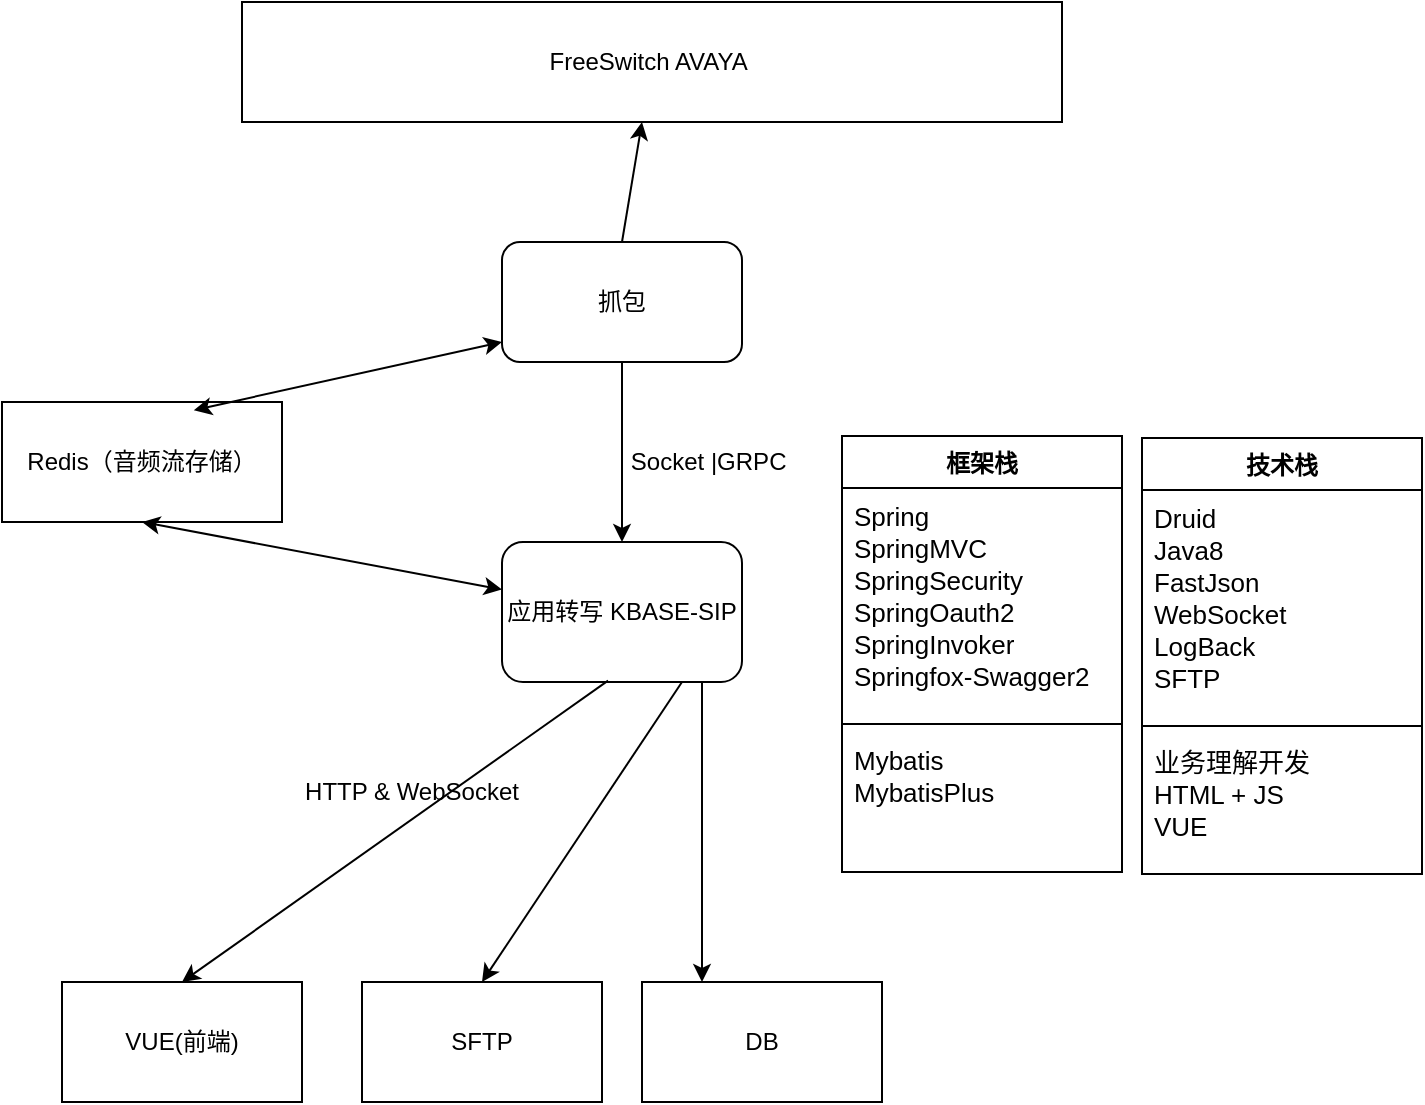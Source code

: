 <mxfile type="github" version="10.7.5"><diagram id="DLKs9SuMXD_VE_Is4HHx" name="第 1 页"><mxGraphModel grid="1" dx="1144" dy="639" gridSize="10" guides="1" tooltips="1" connect="1" arrows="1" fold="1" page="1" pageScale="1" pageWidth="827" pageHeight="1169" math="0" shadow="0"><root><mxCell id="0" /><mxCell id="1" parent="0" /><object id="Z7dkfvwmrP0SJhKA9fCk-3" label=""><mxCell parent="1" style="edgeStyle=orthogonalEdgeStyle;rounded=0;orthogonalLoop=1;jettySize=auto;html=1;" edge="1" source="Z7dkfvwmrP0SJhKA9fCk-1" target="Z7dkfvwmrP0SJhKA9fCk-2"><mxGeometry as="geometry" relative="1" /></mxCell></object><mxCell id="Z7dkfvwmrP0SJhKA9fCk-1" value="抓包" parent="1" style="rounded=1;whiteSpace=wrap;html=1;" vertex="1"><mxGeometry as="geometry" x="330" y="170" width="120" height="60" /></mxCell><mxCell id="Z7dkfvwmrP0SJhKA9fCk-2" value="应用转写 KBASE-SIP" parent="1" style="rounded=1;whiteSpace=wrap;html=1;" vertex="1"><mxGeometry as="geometry" x="330" y="320" width="120" height="70" /></mxCell><mxCell id="Z7dkfvwmrP0SJhKA9fCk-4" value="FreeSwitch AVAYA&amp;nbsp;" parent="1" style="rounded=0;whiteSpace=wrap;html=1;" vertex="1"><mxGeometry as="geometry" x="200" y="50" width="410" height="60" /></mxCell><mxCell id="KkdGohTLZ6V0UoypWuYo-1" value="Socket |GRPC&amp;nbsp;&lt;br&gt;" parent="1" style="text;html=1;strokeColor=none;fillColor=none;align=center;verticalAlign=middle;whiteSpace=wrap;rounded=0;" vertex="1"><mxGeometry as="geometry" x="360" y="270" width="150" height="20" /></mxCell><mxCell id="KkdGohTLZ6V0UoypWuYo-2" value="Redis（音频流存储）&lt;br&gt;" parent="1" style="rounded=0;whiteSpace=wrap;html=1;" vertex="1"><mxGeometry as="geometry" x="80" y="250" width="140" height="60" /></mxCell><mxCell id="KkdGohTLZ6V0UoypWuYo-3" value="" parent="1" style="endArrow=classic;startArrow=classic;html=1;exitX=0.685;exitY=0.068;exitDx=0;exitDy=0;exitPerimeter=0;" edge="1" source="KkdGohTLZ6V0UoypWuYo-2"><mxGeometry as="geometry" relative="1" width="50" height="50"><mxPoint as="sourcePoint" x="130" y="440" /><mxPoint as="targetPoint" x="330" y="220" /><Array as="points"><mxPoint x="330" y="220" /></Array></mxGeometry></mxCell><mxCell id="KkdGohTLZ6V0UoypWuYo-4" value="" parent="1" style="endArrow=classic;startArrow=classic;html=1;exitX=0.5;exitY=1;exitDx=0;exitDy=0;" edge="1" source="KkdGohTLZ6V0UoypWuYo-2" target="Z7dkfvwmrP0SJhKA9fCk-2"><mxGeometry as="geometry" relative="1" width="50" height="50"><mxPoint as="sourcePoint" x="130" y="440" /><mxPoint as="targetPoint" x="180" y="390" /></mxGeometry></mxCell><mxCell id="KkdGohTLZ6V0UoypWuYo-5" value="DB" parent="1" style="rounded=0;whiteSpace=wrap;html=1;" vertex="1"><mxGeometry as="geometry" x="400" y="540" width="120" height="60" /></mxCell><mxCell id="KkdGohTLZ6V0UoypWuYo-6" value="SFTP&lt;br&gt;" parent="1" style="rounded=0;whiteSpace=wrap;html=1;" vertex="1"><mxGeometry as="geometry" x="260" y="540" width="120" height="60" /></mxCell><mxCell id="KkdGohTLZ6V0UoypWuYo-7" value="VUE(前端)&lt;br&gt;" parent="1" style="rounded=0;whiteSpace=wrap;html=1;" vertex="1"><mxGeometry as="geometry" x="110" y="540" width="120" height="60" /></mxCell><mxCell id="KkdGohTLZ6V0UoypWuYo-10" value="" parent="1" style="endArrow=classic;html=1;exitX=0.5;exitY=0;exitDx=0;exitDy=0;" edge="1" source="Z7dkfvwmrP0SJhKA9fCk-1" target="Z7dkfvwmrP0SJhKA9fCk-4"><mxGeometry as="geometry" relative="1" width="50" height="50"><mxPoint as="sourcePoint" x="390" y="160" /><mxPoint as="targetPoint" x="410" y="120" /></mxGeometry></mxCell><mxCell id="KkdGohTLZ6V0UoypWuYo-14" value="" parent="1" style="endArrow=classic;html=1;exitX=0.442;exitY=0.99;exitDx=0;exitDy=0;exitPerimeter=0;entryX=0.5;entryY=0;entryDx=0;entryDy=0;" edge="1" source="Z7dkfvwmrP0SJhKA9fCk-2" target="KkdGohTLZ6V0UoypWuYo-7"><mxGeometry as="geometry" relative="1" width="50" height="50"><mxPoint as="sourcePoint" x="360" y="470" /><mxPoint as="targetPoint" x="390" y="490" /></mxGeometry></mxCell><mxCell id="KkdGohTLZ6V0UoypWuYo-15" value="HTTP &amp;amp; WebSocket&lt;br&gt;" parent="1" style="text;html=1;strokeColor=none;fillColor=none;align=center;verticalAlign=middle;whiteSpace=wrap;rounded=0;" vertex="1"><mxGeometry as="geometry" x="210" y="435" width="150" height="20" /></mxCell><mxCell id="KkdGohTLZ6V0UoypWuYo-16" value="" parent="1" style="endArrow=classic;html=1;entryX=0.5;entryY=0;entryDx=0;entryDy=0;exitX=0.75;exitY=1;exitDx=0;exitDy=0;" edge="1" source="Z7dkfvwmrP0SJhKA9fCk-2" target="KkdGohTLZ6V0UoypWuYo-6"><mxGeometry as="geometry" relative="1" width="50" height="50"><mxPoint as="sourcePoint" x="510" y="390" /><mxPoint as="targetPoint" x="560" y="340" /></mxGeometry></mxCell><mxCell id="KkdGohTLZ6V0UoypWuYo-17" value="" parent="1" style="endArrow=classic;html=1;entryX=0.25;entryY=0;entryDx=0;entryDy=0;" edge="1" target="KkdGohTLZ6V0UoypWuYo-5"><mxGeometry as="geometry" relative="1" width="50" height="50"><mxPoint as="sourcePoint" x="430" y="390" /><mxPoint as="targetPoint" x="570" y="330" /></mxGeometry></mxCell><mxCell id="KkdGohTLZ6V0UoypWuYo-20" value="框架栈&#10;" parent="1" style="swimlane;fontStyle=1;align=center;verticalAlign=top;childLayout=stackLayout;horizontal=1;startSize=26;horizontalStack=0;resizeParent=1;resizeParentMax=0;resizeLast=0;collapsible=1;marginBottom=0;" vertex="1"><mxGeometry as="geometry" x="500" y="267" width="140" height="218" /></mxCell><mxCell id="KkdGohTLZ6V0UoypWuYo-21" value="Spring&#10;SpringMVC&#10;SpringSecurity&#10;SpringOauth2&#10;SpringInvoker &#10;Springfox-Swagger2" parent="KkdGohTLZ6V0UoypWuYo-20" style="text;strokeColor=none;fillColor=none;align=left;verticalAlign=top;spacingLeft=4;spacingRight=4;overflow=hidden;rotatable=0;points=[[0,0.5],[1,0.5]];portConstraint=eastwest;fontSize=13;" vertex="1"><mxGeometry as="geometry" y="26" width="140" height="114" /></mxCell><mxCell id="KkdGohTLZ6V0UoypWuYo-22" value="" parent="KkdGohTLZ6V0UoypWuYo-20" style="line;strokeWidth=1;fillColor=none;align=left;verticalAlign=middle;spacingTop=-1;spacingLeft=3;spacingRight=3;rotatable=0;labelPosition=right;points=[];portConstraint=eastwest;" vertex="1"><mxGeometry as="geometry" y="140" width="140" height="8" /></mxCell><mxCell id="KkdGohTLZ6V0UoypWuYo-23" value="Mybatis&#10;MybatisPlus&#10;&#10;&#10;" parent="KkdGohTLZ6V0UoypWuYo-20" style="text;strokeColor=none;fillColor=none;align=left;verticalAlign=top;spacingLeft=4;spacingRight=4;overflow=hidden;rotatable=0;points=[[0,0.5],[1,0.5]];portConstraint=eastwest;fontSize=13;" vertex="1"><mxGeometry as="geometry" y="148" width="140" height="70" /></mxCell><mxCell id="KkdGohTLZ6V0UoypWuYo-28" value="技术栈" parent="1" style="swimlane;fontStyle=1;align=center;verticalAlign=top;childLayout=stackLayout;horizontal=1;startSize=26;horizontalStack=0;resizeParent=1;resizeParentMax=0;resizeLast=0;collapsible=1;marginBottom=0;" vertex="1"><mxGeometry as="geometry" x="650" y="268" width="140" height="218" /></mxCell><mxCell id="KkdGohTLZ6V0UoypWuYo-29" value="Druid&#10;Java8&#10;FastJson&#10;WebSocket&#10;LogBack&#10;SFTP&#10;" parent="KkdGohTLZ6V0UoypWuYo-28" style="text;strokeColor=none;fillColor=none;align=left;verticalAlign=top;spacingLeft=4;spacingRight=4;overflow=hidden;rotatable=0;points=[[0,0.5],[1,0.5]];portConstraint=eastwest;fontSize=13;" vertex="1"><mxGeometry as="geometry" y="26" width="140" height="114" /></mxCell><mxCell id="KkdGohTLZ6V0UoypWuYo-30" value="" parent="KkdGohTLZ6V0UoypWuYo-28" style="line;strokeWidth=1;fillColor=none;align=left;verticalAlign=middle;spacingTop=-1;spacingLeft=3;spacingRight=3;rotatable=0;labelPosition=right;points=[];portConstraint=eastwest;" vertex="1"><mxGeometry as="geometry" y="140" width="140" height="8" /></mxCell><mxCell id="KkdGohTLZ6V0UoypWuYo-31" value="业务理解开发&#10;HTML + JS &#10;VUE" parent="KkdGohTLZ6V0UoypWuYo-28" style="text;strokeColor=none;fillColor=none;align=left;verticalAlign=top;spacingLeft=4;spacingRight=4;overflow=hidden;rotatable=0;points=[[0,0.5],[1,0.5]];portConstraint=eastwest;fontSize=13;" vertex="1"><mxGeometry as="geometry" y="148" width="140" height="70" /></mxCell></root></mxGraphModel></diagram></mxfile>